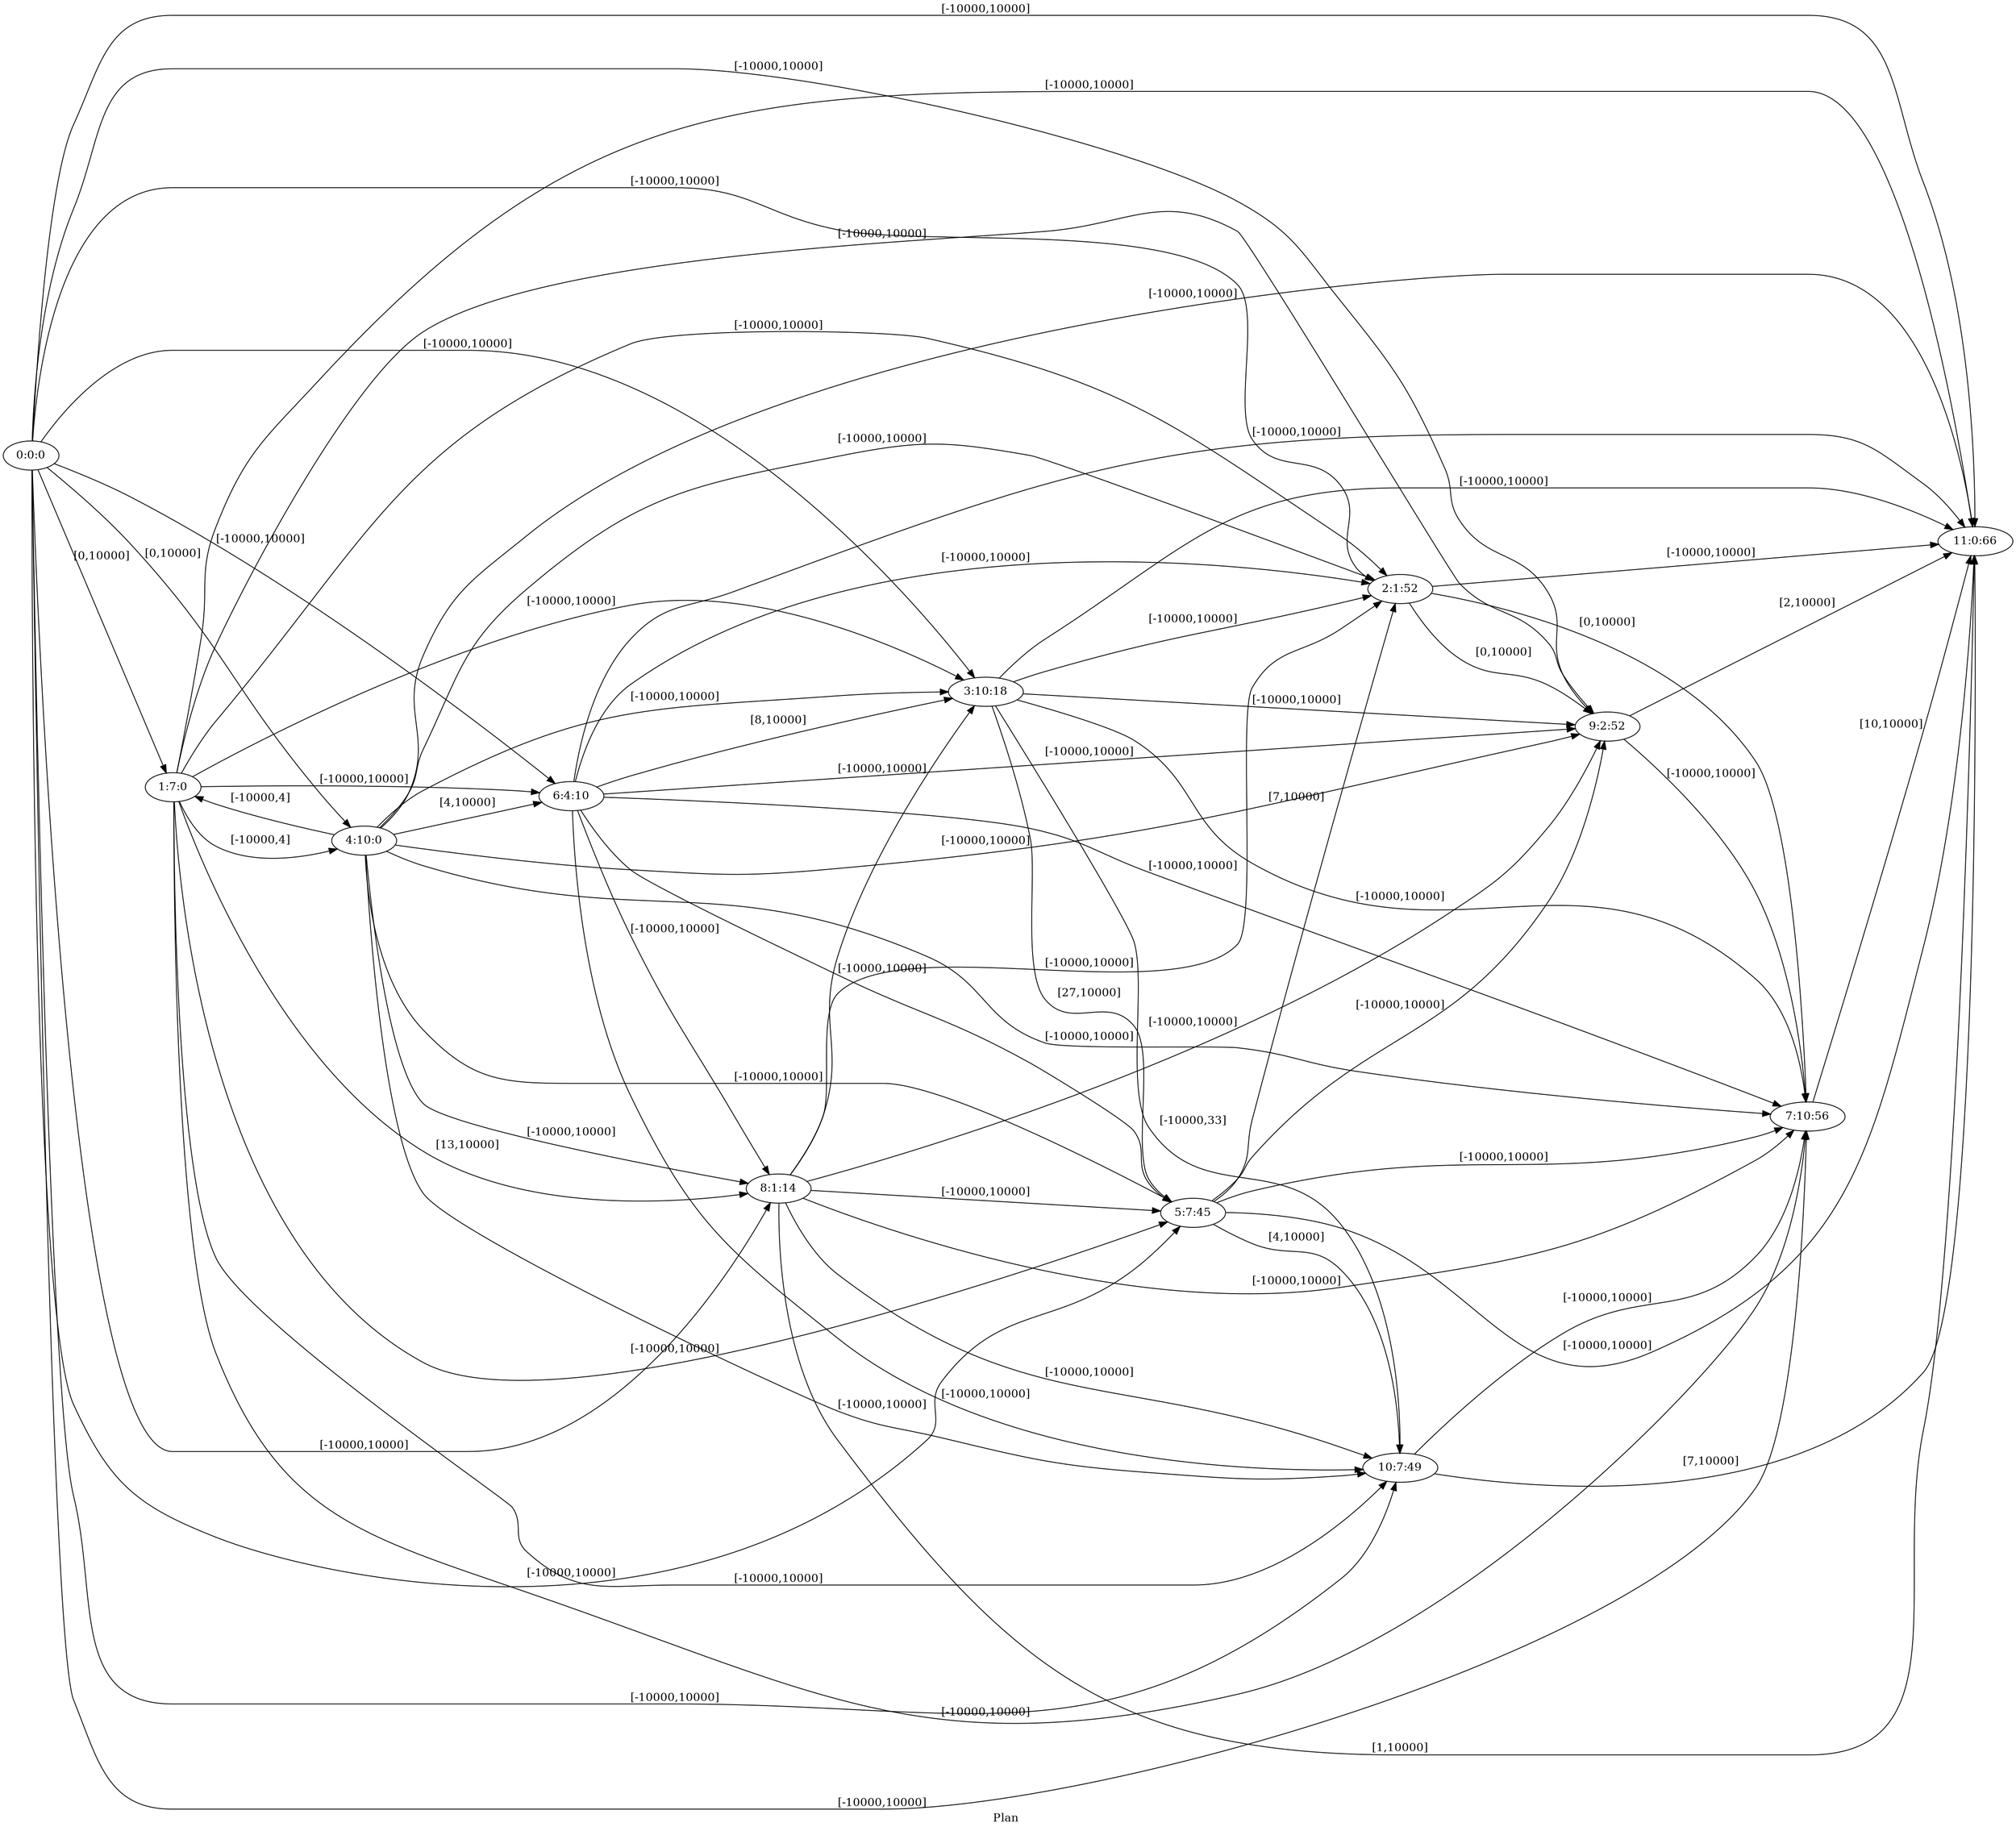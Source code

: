 digraph G {
 rankdir = LR;
 nodesep = .45; 
 size = 30;
label="Plan ";
 fldt = 0.515685;
"0:0:0"->"1:7:0"[ label = "[0,10000]"];
"0:0:0"->"2:1:52"[ label = "[-10000,10000]"];
"0:0:0"->"3:10:18"[ label = "[-10000,10000]"];
"0:0:0"->"4:10:0"[ label = "[0,10000]"];
"0:0:0"->"5:7:45"[ label = "[-10000,10000]"];
"0:0:0"->"6:4:10"[ label = "[-10000,10000]"];
"0:0:0"->"7:10:56"[ label = "[-10000,10000]"];
"0:0:0"->"8:1:14"[ label = "[-10000,10000]"];
"0:0:0"->"9:2:52"[ label = "[-10000,10000]"];
"0:0:0"->"10:7:49"[ label = "[-10000,10000]"];
"0:0:0"->"11:0:66"[ label = "[-10000,10000]"];
"1:7:0"->"2:1:52"[ label = "[-10000,10000]"];
"1:7:0"->"3:10:18"[ label = "[-10000,10000]"];
"1:7:0"->"4:10:0"[ label = "[-10000,4]"];
"1:7:0"->"5:7:45"[ label = "[-10000,10000]"];
"1:7:0"->"6:4:10"[ label = "[-10000,10000]"];
"1:7:0"->"7:10:56"[ label = "[-10000,10000]"];
"1:7:0"->"8:1:14"[ label = "[13,10000]"];
"1:7:0"->"9:2:52"[ label = "[-10000,10000]"];
"1:7:0"->"10:7:49"[ label = "[-10000,10000]"];
"1:7:0"->"11:0:66"[ label = "[-10000,10000]"];
"2:1:52"->"7:10:56"[ label = "[0,10000]"];
"2:1:52"->"9:2:52"[ label = "[0,10000]"];
"2:1:52"->"11:0:66"[ label = "[-10000,10000]"];
"3:10:18"->"2:1:52"[ label = "[-10000,10000]"];
"3:10:18"->"5:7:45"[ label = "[27,10000]"];
"3:10:18"->"7:10:56"[ label = "[-10000,10000]"];
"3:10:18"->"9:2:52"[ label = "[-10000,10000]"];
"3:10:18"->"10:7:49"[ label = "[-10000,33]"];
"3:10:18"->"11:0:66"[ label = "[-10000,10000]"];
"4:10:0"->"1:7:0"[ label = "[-10000,4]"];
"4:10:0"->"2:1:52"[ label = "[-10000,10000]"];
"4:10:0"->"3:10:18"[ label = "[-10000,10000]"];
"4:10:0"->"5:7:45"[ label = "[-10000,10000]"];
"4:10:0"->"6:4:10"[ label = "[4,10000]"];
"4:10:0"->"7:10:56"[ label = "[-10000,10000]"];
"4:10:0"->"8:1:14"[ label = "[-10000,10000]"];
"4:10:0"->"9:2:52"[ label = "[-10000,10000]"];
"4:10:0"->"10:7:49"[ label = "[-10000,10000]"];
"4:10:0"->"11:0:66"[ label = "[-10000,10000]"];
"5:7:45"->"2:1:52"[ label = "[7,10000]"];
"5:7:45"->"7:10:56"[ label = "[-10000,10000]"];
"5:7:45"->"9:2:52"[ label = "[-10000,10000]"];
"5:7:45"->"10:7:49"[ label = "[4,10000]"];
"5:7:45"->"11:0:66"[ label = "[-10000,10000]"];
"6:4:10"->"2:1:52"[ label = "[-10000,10000]"];
"6:4:10"->"3:10:18"[ label = "[8,10000]"];
"6:4:10"->"5:7:45"[ label = "[-10000,10000]"];
"6:4:10"->"7:10:56"[ label = "[-10000,10000]"];
"6:4:10"->"8:1:14"[ label = "[-10000,10000]"];
"6:4:10"->"9:2:52"[ label = "[-10000,10000]"];
"6:4:10"->"10:7:49"[ label = "[-10000,10000]"];
"6:4:10"->"11:0:66"[ label = "[-10000,10000]"];
"7:10:56"->"11:0:66"[ label = "[10,10000]"];
"8:1:14"->"2:1:52"[ label = "[-10000,10000]"];
"8:1:14"->"3:10:18"[ label = "[-10000,10000]"];
"8:1:14"->"5:7:45"[ label = "[-10000,10000]"];
"8:1:14"->"7:10:56"[ label = "[-10000,10000]"];
"8:1:14"->"9:2:52"[ label = "[-10000,10000]"];
"8:1:14"->"10:7:49"[ label = "[-10000,10000]"];
"8:1:14"->"11:0:66"[ label = "[1,10000]"];
"9:2:52"->"7:10:56"[ label = "[-10000,10000]"];
"9:2:52"->"11:0:66"[ label = "[2,10000]"];
"10:7:49"->"7:10:56"[ label = "[-10000,10000]"];
"10:7:49"->"11:0:66"[ label = "[7,10000]"];
}
